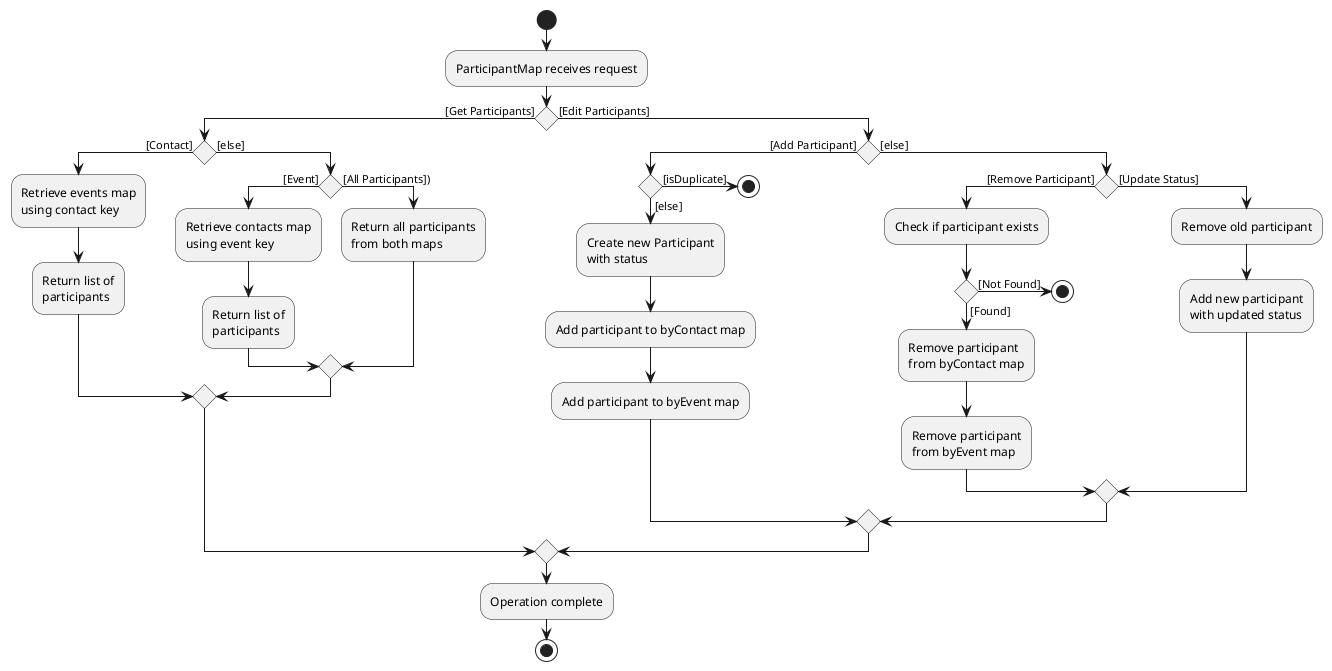 @startuml

start
:ParticipantMap receives request;

if () then ([Get Participants])
  if () then ([Contact])
    :Retrieve events map\nusing contact key;
    :Return list of\nparticipants;
  else ([else])
    if () then ([Event])
        :Retrieve contacts map\nusing event key;
        :Return list of\nparticipants;
    else ([All Participants]))
      :Return all participants\nfrom both maps;
    endif
  endif
else ([Edit Participants])
  if () then ([Add Participant])
    if () then ([isDuplicate])
      stop
    else ([else])
      :Create new Participant\nwith status;
      :Add participant to byContact map;
      :Add participant to byEvent map;
    endif
  else ([else])
      if () then ([Remove Participant])
        :Check if participant exists;
        if () then ([Not Found])
          stop
        else ([Found])
          :Remove participant\nfrom byContact map;
          :Remove participant\nfrom byEvent map;
        endif

      else ([Update Status])
        :Remove old participant;
        :Add new participant\nwith updated status;
      endif
  endif
endif

:Operation complete;
stop

@enduml
